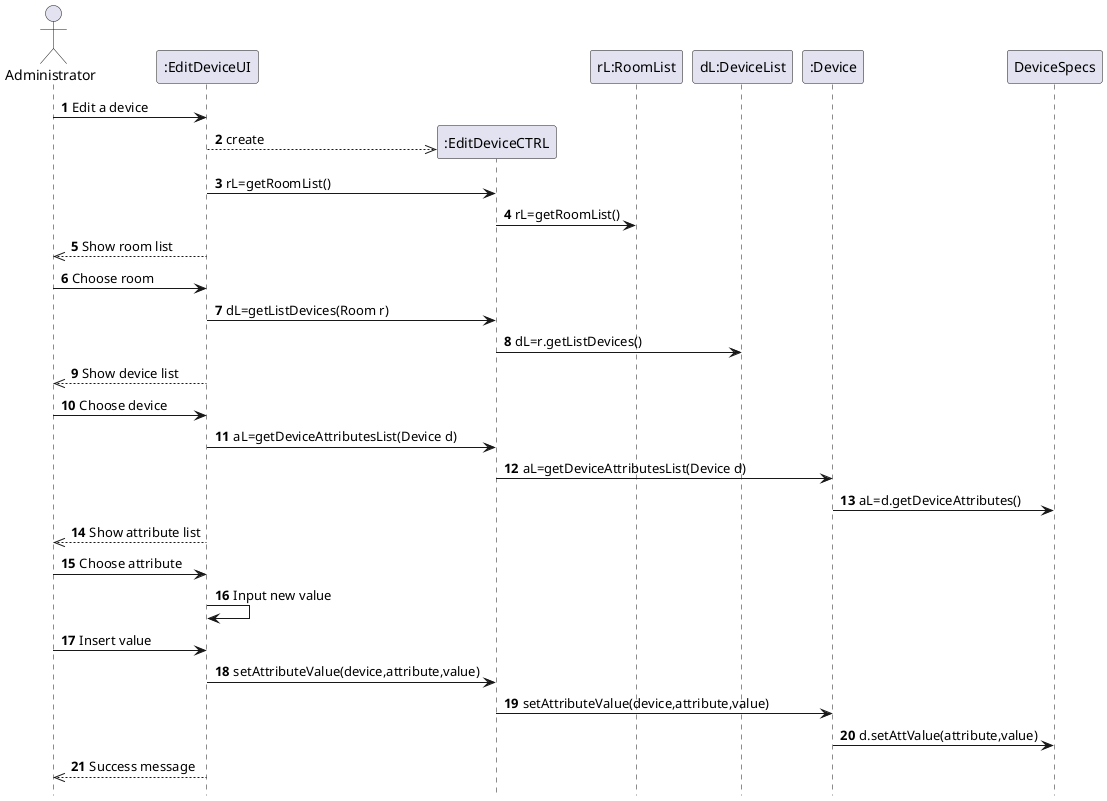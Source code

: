@startuml
autonumber
hidefootbox
actor Administrator


Administrator -> ":EditDeviceUI": Edit a device
create ":EditDeviceCTRL"

":EditDeviceUI" -->> ":EditDeviceCTRL": create

":EditDeviceUI" -> ":EditDeviceCTRL": rL=getRoomList()
":EditDeviceCTRL" -> "rL:RoomList": rL=getRoomList()

Administrator <<-- ":EditDeviceUI": Show room list
Administrator -> ":EditDeviceUI": Choose room

":EditDeviceUI" -> ":EditDeviceCTRL": dL=getListDevices(Room r)
":EditDeviceCTRL" -> "dL:DeviceList": dL=r.getListDevices()

Administrator <<-- ":EditDeviceUI": Show device list
Administrator -> ":EditDeviceUI": Choose device

":EditDeviceUI" -> ":EditDeviceCTRL": aL=getDeviceAttributesList(Device d)
":EditDeviceCTRL" -> ":Device": aL=getDeviceAttributesList(Device d)
":Device" -> DeviceSpecs: aL=d.getDeviceAttributes()

Administrator <<-- ":EditDeviceUI": Show attribute list
Administrator -> ":EditDeviceUI": Choose attribute
":EditDeviceUI" -> ":EditDeviceUI": Input new value
Administrator -> ":EditDeviceUI": Insert value

":EditDeviceUI" -> ":EditDeviceCTRL": setAttributeValue(device,attribute,value)
":EditDeviceCTRL" -> ":Device": setAttributeValue(device,attribute,value)
":Device" -> DeviceSpecs: d.setAttValue(attribute,value)

Administrator <<-- ":EditDeviceUI": Success message
@enduml